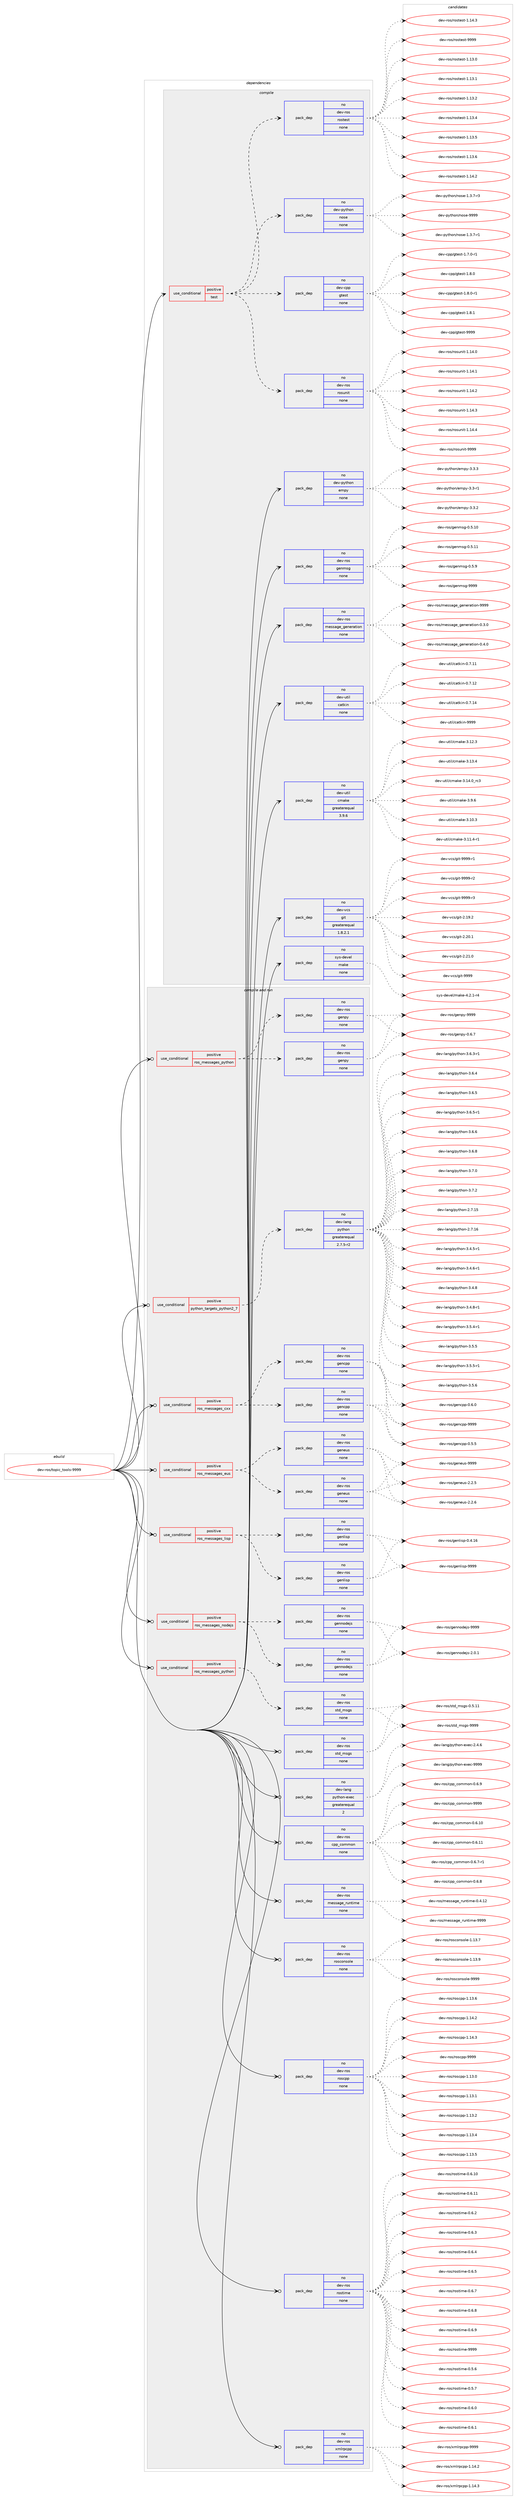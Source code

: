 digraph prolog {

# *************
# Graph options
# *************

newrank=true;
concentrate=true;
compound=true;
graph [rankdir=LR,fontname=Helvetica,fontsize=10,ranksep=1.5];#, ranksep=2.5, nodesep=0.2];
edge  [arrowhead=vee];
node  [fontname=Helvetica,fontsize=10];

# **********
# The ebuild
# **********

subgraph cluster_leftcol {
color=gray;
rank=same;
label=<<i>ebuild</i>>;
id [label="dev-ros/topic_tools-9999", color=red, width=4, href="../dev-ros/topic_tools-9999.svg"];
}

# ****************
# The dependencies
# ****************

subgraph cluster_midcol {
color=gray;
label=<<i>dependencies</i>>;
subgraph cluster_compile {
fillcolor="#eeeeee";
style=filled;
label=<<i>compile</i>>;
subgraph cond391720 {
dependency1476302 [label=<<TABLE BORDER="0" CELLBORDER="1" CELLSPACING="0" CELLPADDING="4"><TR><TD ROWSPAN="3" CELLPADDING="10">use_conditional</TD></TR><TR><TD>positive</TD></TR><TR><TD>test</TD></TR></TABLE>>, shape=none, color=red];
subgraph pack1061192 {
dependency1476303 [label=<<TABLE BORDER="0" CELLBORDER="1" CELLSPACING="0" CELLPADDING="4" WIDTH="220"><TR><TD ROWSPAN="6" CELLPADDING="30">pack_dep</TD></TR><TR><TD WIDTH="110">no</TD></TR><TR><TD>dev-ros</TD></TR><TR><TD>rostest</TD></TR><TR><TD>none</TD></TR><TR><TD></TD></TR></TABLE>>, shape=none, color=blue];
}
dependency1476302:e -> dependency1476303:w [weight=20,style="dashed",arrowhead="vee"];
subgraph pack1061193 {
dependency1476304 [label=<<TABLE BORDER="0" CELLBORDER="1" CELLSPACING="0" CELLPADDING="4" WIDTH="220"><TR><TD ROWSPAN="6" CELLPADDING="30">pack_dep</TD></TR><TR><TD WIDTH="110">no</TD></TR><TR><TD>dev-ros</TD></TR><TR><TD>rosunit</TD></TR><TR><TD>none</TD></TR><TR><TD></TD></TR></TABLE>>, shape=none, color=blue];
}
dependency1476302:e -> dependency1476304:w [weight=20,style="dashed",arrowhead="vee"];
subgraph pack1061194 {
dependency1476305 [label=<<TABLE BORDER="0" CELLBORDER="1" CELLSPACING="0" CELLPADDING="4" WIDTH="220"><TR><TD ROWSPAN="6" CELLPADDING="30">pack_dep</TD></TR><TR><TD WIDTH="110">no</TD></TR><TR><TD>dev-cpp</TD></TR><TR><TD>gtest</TD></TR><TR><TD>none</TD></TR><TR><TD></TD></TR></TABLE>>, shape=none, color=blue];
}
dependency1476302:e -> dependency1476305:w [weight=20,style="dashed",arrowhead="vee"];
subgraph pack1061195 {
dependency1476306 [label=<<TABLE BORDER="0" CELLBORDER="1" CELLSPACING="0" CELLPADDING="4" WIDTH="220"><TR><TD ROWSPAN="6" CELLPADDING="30">pack_dep</TD></TR><TR><TD WIDTH="110">no</TD></TR><TR><TD>dev-python</TD></TR><TR><TD>nose</TD></TR><TR><TD>none</TD></TR><TR><TD></TD></TR></TABLE>>, shape=none, color=blue];
}
dependency1476302:e -> dependency1476306:w [weight=20,style="dashed",arrowhead="vee"];
}
id:e -> dependency1476302:w [weight=20,style="solid",arrowhead="vee"];
subgraph pack1061196 {
dependency1476307 [label=<<TABLE BORDER="0" CELLBORDER="1" CELLSPACING="0" CELLPADDING="4" WIDTH="220"><TR><TD ROWSPAN="6" CELLPADDING="30">pack_dep</TD></TR><TR><TD WIDTH="110">no</TD></TR><TR><TD>dev-python</TD></TR><TR><TD>empy</TD></TR><TR><TD>none</TD></TR><TR><TD></TD></TR></TABLE>>, shape=none, color=blue];
}
id:e -> dependency1476307:w [weight=20,style="solid",arrowhead="vee"];
subgraph pack1061197 {
dependency1476308 [label=<<TABLE BORDER="0" CELLBORDER="1" CELLSPACING="0" CELLPADDING="4" WIDTH="220"><TR><TD ROWSPAN="6" CELLPADDING="30">pack_dep</TD></TR><TR><TD WIDTH="110">no</TD></TR><TR><TD>dev-ros</TD></TR><TR><TD>genmsg</TD></TR><TR><TD>none</TD></TR><TR><TD></TD></TR></TABLE>>, shape=none, color=blue];
}
id:e -> dependency1476308:w [weight=20,style="solid",arrowhead="vee"];
subgraph pack1061198 {
dependency1476309 [label=<<TABLE BORDER="0" CELLBORDER="1" CELLSPACING="0" CELLPADDING="4" WIDTH="220"><TR><TD ROWSPAN="6" CELLPADDING="30">pack_dep</TD></TR><TR><TD WIDTH="110">no</TD></TR><TR><TD>dev-ros</TD></TR><TR><TD>message_generation</TD></TR><TR><TD>none</TD></TR><TR><TD></TD></TR></TABLE>>, shape=none, color=blue];
}
id:e -> dependency1476309:w [weight=20,style="solid",arrowhead="vee"];
subgraph pack1061199 {
dependency1476310 [label=<<TABLE BORDER="0" CELLBORDER="1" CELLSPACING="0" CELLPADDING="4" WIDTH="220"><TR><TD ROWSPAN="6" CELLPADDING="30">pack_dep</TD></TR><TR><TD WIDTH="110">no</TD></TR><TR><TD>dev-util</TD></TR><TR><TD>catkin</TD></TR><TR><TD>none</TD></TR><TR><TD></TD></TR></TABLE>>, shape=none, color=blue];
}
id:e -> dependency1476310:w [weight=20,style="solid",arrowhead="vee"];
subgraph pack1061200 {
dependency1476311 [label=<<TABLE BORDER="0" CELLBORDER="1" CELLSPACING="0" CELLPADDING="4" WIDTH="220"><TR><TD ROWSPAN="6" CELLPADDING="30">pack_dep</TD></TR><TR><TD WIDTH="110">no</TD></TR><TR><TD>dev-util</TD></TR><TR><TD>cmake</TD></TR><TR><TD>greaterequal</TD></TR><TR><TD>3.9.6</TD></TR></TABLE>>, shape=none, color=blue];
}
id:e -> dependency1476311:w [weight=20,style="solid",arrowhead="vee"];
subgraph pack1061201 {
dependency1476312 [label=<<TABLE BORDER="0" CELLBORDER="1" CELLSPACING="0" CELLPADDING="4" WIDTH="220"><TR><TD ROWSPAN="6" CELLPADDING="30">pack_dep</TD></TR><TR><TD WIDTH="110">no</TD></TR><TR><TD>dev-vcs</TD></TR><TR><TD>git</TD></TR><TR><TD>greaterequal</TD></TR><TR><TD>1.8.2.1</TD></TR></TABLE>>, shape=none, color=blue];
}
id:e -> dependency1476312:w [weight=20,style="solid",arrowhead="vee"];
subgraph pack1061202 {
dependency1476313 [label=<<TABLE BORDER="0" CELLBORDER="1" CELLSPACING="0" CELLPADDING="4" WIDTH="220"><TR><TD ROWSPAN="6" CELLPADDING="30">pack_dep</TD></TR><TR><TD WIDTH="110">no</TD></TR><TR><TD>sys-devel</TD></TR><TR><TD>make</TD></TR><TR><TD>none</TD></TR><TR><TD></TD></TR></TABLE>>, shape=none, color=blue];
}
id:e -> dependency1476313:w [weight=20,style="solid",arrowhead="vee"];
}
subgraph cluster_compileandrun {
fillcolor="#eeeeee";
style=filled;
label=<<i>compile and run</i>>;
subgraph cond391721 {
dependency1476314 [label=<<TABLE BORDER="0" CELLBORDER="1" CELLSPACING="0" CELLPADDING="4"><TR><TD ROWSPAN="3" CELLPADDING="10">use_conditional</TD></TR><TR><TD>positive</TD></TR><TR><TD>python_targets_python2_7</TD></TR></TABLE>>, shape=none, color=red];
subgraph pack1061203 {
dependency1476315 [label=<<TABLE BORDER="0" CELLBORDER="1" CELLSPACING="0" CELLPADDING="4" WIDTH="220"><TR><TD ROWSPAN="6" CELLPADDING="30">pack_dep</TD></TR><TR><TD WIDTH="110">no</TD></TR><TR><TD>dev-lang</TD></TR><TR><TD>python</TD></TR><TR><TD>greaterequal</TD></TR><TR><TD>2.7.5-r2</TD></TR></TABLE>>, shape=none, color=blue];
}
dependency1476314:e -> dependency1476315:w [weight=20,style="dashed",arrowhead="vee"];
}
id:e -> dependency1476314:w [weight=20,style="solid",arrowhead="odotvee"];
subgraph cond391722 {
dependency1476316 [label=<<TABLE BORDER="0" CELLBORDER="1" CELLSPACING="0" CELLPADDING="4"><TR><TD ROWSPAN="3" CELLPADDING="10">use_conditional</TD></TR><TR><TD>positive</TD></TR><TR><TD>ros_messages_cxx</TD></TR></TABLE>>, shape=none, color=red];
subgraph pack1061204 {
dependency1476317 [label=<<TABLE BORDER="0" CELLBORDER="1" CELLSPACING="0" CELLPADDING="4" WIDTH="220"><TR><TD ROWSPAN="6" CELLPADDING="30">pack_dep</TD></TR><TR><TD WIDTH="110">no</TD></TR><TR><TD>dev-ros</TD></TR><TR><TD>gencpp</TD></TR><TR><TD>none</TD></TR><TR><TD></TD></TR></TABLE>>, shape=none, color=blue];
}
dependency1476316:e -> dependency1476317:w [weight=20,style="dashed",arrowhead="vee"];
subgraph pack1061205 {
dependency1476318 [label=<<TABLE BORDER="0" CELLBORDER="1" CELLSPACING="0" CELLPADDING="4" WIDTH="220"><TR><TD ROWSPAN="6" CELLPADDING="30">pack_dep</TD></TR><TR><TD WIDTH="110">no</TD></TR><TR><TD>dev-ros</TD></TR><TR><TD>gencpp</TD></TR><TR><TD>none</TD></TR><TR><TD></TD></TR></TABLE>>, shape=none, color=blue];
}
dependency1476316:e -> dependency1476318:w [weight=20,style="dashed",arrowhead="vee"];
}
id:e -> dependency1476316:w [weight=20,style="solid",arrowhead="odotvee"];
subgraph cond391723 {
dependency1476319 [label=<<TABLE BORDER="0" CELLBORDER="1" CELLSPACING="0" CELLPADDING="4"><TR><TD ROWSPAN="3" CELLPADDING="10">use_conditional</TD></TR><TR><TD>positive</TD></TR><TR><TD>ros_messages_eus</TD></TR></TABLE>>, shape=none, color=red];
subgraph pack1061206 {
dependency1476320 [label=<<TABLE BORDER="0" CELLBORDER="1" CELLSPACING="0" CELLPADDING="4" WIDTH="220"><TR><TD ROWSPAN="6" CELLPADDING="30">pack_dep</TD></TR><TR><TD WIDTH="110">no</TD></TR><TR><TD>dev-ros</TD></TR><TR><TD>geneus</TD></TR><TR><TD>none</TD></TR><TR><TD></TD></TR></TABLE>>, shape=none, color=blue];
}
dependency1476319:e -> dependency1476320:w [weight=20,style="dashed",arrowhead="vee"];
subgraph pack1061207 {
dependency1476321 [label=<<TABLE BORDER="0" CELLBORDER="1" CELLSPACING="0" CELLPADDING="4" WIDTH="220"><TR><TD ROWSPAN="6" CELLPADDING="30">pack_dep</TD></TR><TR><TD WIDTH="110">no</TD></TR><TR><TD>dev-ros</TD></TR><TR><TD>geneus</TD></TR><TR><TD>none</TD></TR><TR><TD></TD></TR></TABLE>>, shape=none, color=blue];
}
dependency1476319:e -> dependency1476321:w [weight=20,style="dashed",arrowhead="vee"];
}
id:e -> dependency1476319:w [weight=20,style="solid",arrowhead="odotvee"];
subgraph cond391724 {
dependency1476322 [label=<<TABLE BORDER="0" CELLBORDER="1" CELLSPACING="0" CELLPADDING="4"><TR><TD ROWSPAN="3" CELLPADDING="10">use_conditional</TD></TR><TR><TD>positive</TD></TR><TR><TD>ros_messages_lisp</TD></TR></TABLE>>, shape=none, color=red];
subgraph pack1061208 {
dependency1476323 [label=<<TABLE BORDER="0" CELLBORDER="1" CELLSPACING="0" CELLPADDING="4" WIDTH="220"><TR><TD ROWSPAN="6" CELLPADDING="30">pack_dep</TD></TR><TR><TD WIDTH="110">no</TD></TR><TR><TD>dev-ros</TD></TR><TR><TD>genlisp</TD></TR><TR><TD>none</TD></TR><TR><TD></TD></TR></TABLE>>, shape=none, color=blue];
}
dependency1476322:e -> dependency1476323:w [weight=20,style="dashed",arrowhead="vee"];
subgraph pack1061209 {
dependency1476324 [label=<<TABLE BORDER="0" CELLBORDER="1" CELLSPACING="0" CELLPADDING="4" WIDTH="220"><TR><TD ROWSPAN="6" CELLPADDING="30">pack_dep</TD></TR><TR><TD WIDTH="110">no</TD></TR><TR><TD>dev-ros</TD></TR><TR><TD>genlisp</TD></TR><TR><TD>none</TD></TR><TR><TD></TD></TR></TABLE>>, shape=none, color=blue];
}
dependency1476322:e -> dependency1476324:w [weight=20,style="dashed",arrowhead="vee"];
}
id:e -> dependency1476322:w [weight=20,style="solid",arrowhead="odotvee"];
subgraph cond391725 {
dependency1476325 [label=<<TABLE BORDER="0" CELLBORDER="1" CELLSPACING="0" CELLPADDING="4"><TR><TD ROWSPAN="3" CELLPADDING="10">use_conditional</TD></TR><TR><TD>positive</TD></TR><TR><TD>ros_messages_nodejs</TD></TR></TABLE>>, shape=none, color=red];
subgraph pack1061210 {
dependency1476326 [label=<<TABLE BORDER="0" CELLBORDER="1" CELLSPACING="0" CELLPADDING="4" WIDTH="220"><TR><TD ROWSPAN="6" CELLPADDING="30">pack_dep</TD></TR><TR><TD WIDTH="110">no</TD></TR><TR><TD>dev-ros</TD></TR><TR><TD>gennodejs</TD></TR><TR><TD>none</TD></TR><TR><TD></TD></TR></TABLE>>, shape=none, color=blue];
}
dependency1476325:e -> dependency1476326:w [weight=20,style="dashed",arrowhead="vee"];
subgraph pack1061211 {
dependency1476327 [label=<<TABLE BORDER="0" CELLBORDER="1" CELLSPACING="0" CELLPADDING="4" WIDTH="220"><TR><TD ROWSPAN="6" CELLPADDING="30">pack_dep</TD></TR><TR><TD WIDTH="110">no</TD></TR><TR><TD>dev-ros</TD></TR><TR><TD>gennodejs</TD></TR><TR><TD>none</TD></TR><TR><TD></TD></TR></TABLE>>, shape=none, color=blue];
}
dependency1476325:e -> dependency1476327:w [weight=20,style="dashed",arrowhead="vee"];
}
id:e -> dependency1476325:w [weight=20,style="solid",arrowhead="odotvee"];
subgraph cond391726 {
dependency1476328 [label=<<TABLE BORDER="0" CELLBORDER="1" CELLSPACING="0" CELLPADDING="4"><TR><TD ROWSPAN="3" CELLPADDING="10">use_conditional</TD></TR><TR><TD>positive</TD></TR><TR><TD>ros_messages_python</TD></TR></TABLE>>, shape=none, color=red];
subgraph pack1061212 {
dependency1476329 [label=<<TABLE BORDER="0" CELLBORDER="1" CELLSPACING="0" CELLPADDING="4" WIDTH="220"><TR><TD ROWSPAN="6" CELLPADDING="30">pack_dep</TD></TR><TR><TD WIDTH="110">no</TD></TR><TR><TD>dev-ros</TD></TR><TR><TD>genpy</TD></TR><TR><TD>none</TD></TR><TR><TD></TD></TR></TABLE>>, shape=none, color=blue];
}
dependency1476328:e -> dependency1476329:w [weight=20,style="dashed",arrowhead="vee"];
subgraph pack1061213 {
dependency1476330 [label=<<TABLE BORDER="0" CELLBORDER="1" CELLSPACING="0" CELLPADDING="4" WIDTH="220"><TR><TD ROWSPAN="6" CELLPADDING="30">pack_dep</TD></TR><TR><TD WIDTH="110">no</TD></TR><TR><TD>dev-ros</TD></TR><TR><TD>genpy</TD></TR><TR><TD>none</TD></TR><TR><TD></TD></TR></TABLE>>, shape=none, color=blue];
}
dependency1476328:e -> dependency1476330:w [weight=20,style="dashed",arrowhead="vee"];
}
id:e -> dependency1476328:w [weight=20,style="solid",arrowhead="odotvee"];
subgraph cond391727 {
dependency1476331 [label=<<TABLE BORDER="0" CELLBORDER="1" CELLSPACING="0" CELLPADDING="4"><TR><TD ROWSPAN="3" CELLPADDING="10">use_conditional</TD></TR><TR><TD>positive</TD></TR><TR><TD>ros_messages_python</TD></TR></TABLE>>, shape=none, color=red];
subgraph pack1061214 {
dependency1476332 [label=<<TABLE BORDER="0" CELLBORDER="1" CELLSPACING="0" CELLPADDING="4" WIDTH="220"><TR><TD ROWSPAN="6" CELLPADDING="30">pack_dep</TD></TR><TR><TD WIDTH="110">no</TD></TR><TR><TD>dev-ros</TD></TR><TR><TD>std_msgs</TD></TR><TR><TD>none</TD></TR><TR><TD></TD></TR></TABLE>>, shape=none, color=blue];
}
dependency1476331:e -> dependency1476332:w [weight=20,style="dashed",arrowhead="vee"];
}
id:e -> dependency1476331:w [weight=20,style="solid",arrowhead="odotvee"];
subgraph pack1061215 {
dependency1476333 [label=<<TABLE BORDER="0" CELLBORDER="1" CELLSPACING="0" CELLPADDING="4" WIDTH="220"><TR><TD ROWSPAN="6" CELLPADDING="30">pack_dep</TD></TR><TR><TD WIDTH="110">no</TD></TR><TR><TD>dev-lang</TD></TR><TR><TD>python-exec</TD></TR><TR><TD>greaterequal</TD></TR><TR><TD>2</TD></TR></TABLE>>, shape=none, color=blue];
}
id:e -> dependency1476333:w [weight=20,style="solid",arrowhead="odotvee"];
subgraph pack1061216 {
dependency1476334 [label=<<TABLE BORDER="0" CELLBORDER="1" CELLSPACING="0" CELLPADDING="4" WIDTH="220"><TR><TD ROWSPAN="6" CELLPADDING="30">pack_dep</TD></TR><TR><TD WIDTH="110">no</TD></TR><TR><TD>dev-ros</TD></TR><TR><TD>cpp_common</TD></TR><TR><TD>none</TD></TR><TR><TD></TD></TR></TABLE>>, shape=none, color=blue];
}
id:e -> dependency1476334:w [weight=20,style="solid",arrowhead="odotvee"];
subgraph pack1061217 {
dependency1476335 [label=<<TABLE BORDER="0" CELLBORDER="1" CELLSPACING="0" CELLPADDING="4" WIDTH="220"><TR><TD ROWSPAN="6" CELLPADDING="30">pack_dep</TD></TR><TR><TD WIDTH="110">no</TD></TR><TR><TD>dev-ros</TD></TR><TR><TD>message_runtime</TD></TR><TR><TD>none</TD></TR><TR><TD></TD></TR></TABLE>>, shape=none, color=blue];
}
id:e -> dependency1476335:w [weight=20,style="solid",arrowhead="odotvee"];
subgraph pack1061218 {
dependency1476336 [label=<<TABLE BORDER="0" CELLBORDER="1" CELLSPACING="0" CELLPADDING="4" WIDTH="220"><TR><TD ROWSPAN="6" CELLPADDING="30">pack_dep</TD></TR><TR><TD WIDTH="110">no</TD></TR><TR><TD>dev-ros</TD></TR><TR><TD>rosconsole</TD></TR><TR><TD>none</TD></TR><TR><TD></TD></TR></TABLE>>, shape=none, color=blue];
}
id:e -> dependency1476336:w [weight=20,style="solid",arrowhead="odotvee"];
subgraph pack1061219 {
dependency1476337 [label=<<TABLE BORDER="0" CELLBORDER="1" CELLSPACING="0" CELLPADDING="4" WIDTH="220"><TR><TD ROWSPAN="6" CELLPADDING="30">pack_dep</TD></TR><TR><TD WIDTH="110">no</TD></TR><TR><TD>dev-ros</TD></TR><TR><TD>roscpp</TD></TR><TR><TD>none</TD></TR><TR><TD></TD></TR></TABLE>>, shape=none, color=blue];
}
id:e -> dependency1476337:w [weight=20,style="solid",arrowhead="odotvee"];
subgraph pack1061220 {
dependency1476338 [label=<<TABLE BORDER="0" CELLBORDER="1" CELLSPACING="0" CELLPADDING="4" WIDTH="220"><TR><TD ROWSPAN="6" CELLPADDING="30">pack_dep</TD></TR><TR><TD WIDTH="110">no</TD></TR><TR><TD>dev-ros</TD></TR><TR><TD>rostime</TD></TR><TR><TD>none</TD></TR><TR><TD></TD></TR></TABLE>>, shape=none, color=blue];
}
id:e -> dependency1476338:w [weight=20,style="solid",arrowhead="odotvee"];
subgraph pack1061221 {
dependency1476339 [label=<<TABLE BORDER="0" CELLBORDER="1" CELLSPACING="0" CELLPADDING="4" WIDTH="220"><TR><TD ROWSPAN="6" CELLPADDING="30">pack_dep</TD></TR><TR><TD WIDTH="110">no</TD></TR><TR><TD>dev-ros</TD></TR><TR><TD>std_msgs</TD></TR><TR><TD>none</TD></TR><TR><TD></TD></TR></TABLE>>, shape=none, color=blue];
}
id:e -> dependency1476339:w [weight=20,style="solid",arrowhead="odotvee"];
subgraph pack1061222 {
dependency1476340 [label=<<TABLE BORDER="0" CELLBORDER="1" CELLSPACING="0" CELLPADDING="4" WIDTH="220"><TR><TD ROWSPAN="6" CELLPADDING="30">pack_dep</TD></TR><TR><TD WIDTH="110">no</TD></TR><TR><TD>dev-ros</TD></TR><TR><TD>xmlrpcpp</TD></TR><TR><TD>none</TD></TR><TR><TD></TD></TR></TABLE>>, shape=none, color=blue];
}
id:e -> dependency1476340:w [weight=20,style="solid",arrowhead="odotvee"];
}
subgraph cluster_run {
fillcolor="#eeeeee";
style=filled;
label=<<i>run</i>>;
}
}

# **************
# The candidates
# **************

subgraph cluster_choices {
rank=same;
color=gray;
label=<<i>candidates</i>>;

subgraph choice1061192 {
color=black;
nodesep=1;
choice100101118451141111154711411111511610111511645494649514648 [label="dev-ros/rostest-1.13.0", color=red, width=4,href="../dev-ros/rostest-1.13.0.svg"];
choice100101118451141111154711411111511610111511645494649514649 [label="dev-ros/rostest-1.13.1", color=red, width=4,href="../dev-ros/rostest-1.13.1.svg"];
choice100101118451141111154711411111511610111511645494649514650 [label="dev-ros/rostest-1.13.2", color=red, width=4,href="../dev-ros/rostest-1.13.2.svg"];
choice100101118451141111154711411111511610111511645494649514652 [label="dev-ros/rostest-1.13.4", color=red, width=4,href="../dev-ros/rostest-1.13.4.svg"];
choice100101118451141111154711411111511610111511645494649514653 [label="dev-ros/rostest-1.13.5", color=red, width=4,href="../dev-ros/rostest-1.13.5.svg"];
choice100101118451141111154711411111511610111511645494649514654 [label="dev-ros/rostest-1.13.6", color=red, width=4,href="../dev-ros/rostest-1.13.6.svg"];
choice100101118451141111154711411111511610111511645494649524650 [label="dev-ros/rostest-1.14.2", color=red, width=4,href="../dev-ros/rostest-1.14.2.svg"];
choice100101118451141111154711411111511610111511645494649524651 [label="dev-ros/rostest-1.14.3", color=red, width=4,href="../dev-ros/rostest-1.14.3.svg"];
choice10010111845114111115471141111151161011151164557575757 [label="dev-ros/rostest-9999", color=red, width=4,href="../dev-ros/rostest-9999.svg"];
dependency1476303:e -> choice100101118451141111154711411111511610111511645494649514648:w [style=dotted,weight="100"];
dependency1476303:e -> choice100101118451141111154711411111511610111511645494649514649:w [style=dotted,weight="100"];
dependency1476303:e -> choice100101118451141111154711411111511610111511645494649514650:w [style=dotted,weight="100"];
dependency1476303:e -> choice100101118451141111154711411111511610111511645494649514652:w [style=dotted,weight="100"];
dependency1476303:e -> choice100101118451141111154711411111511610111511645494649514653:w [style=dotted,weight="100"];
dependency1476303:e -> choice100101118451141111154711411111511610111511645494649514654:w [style=dotted,weight="100"];
dependency1476303:e -> choice100101118451141111154711411111511610111511645494649524650:w [style=dotted,weight="100"];
dependency1476303:e -> choice100101118451141111154711411111511610111511645494649524651:w [style=dotted,weight="100"];
dependency1476303:e -> choice10010111845114111115471141111151161011151164557575757:w [style=dotted,weight="100"];
}
subgraph choice1061193 {
color=black;
nodesep=1;
choice100101118451141111154711411111511711010511645494649524648 [label="dev-ros/rosunit-1.14.0", color=red, width=4,href="../dev-ros/rosunit-1.14.0.svg"];
choice100101118451141111154711411111511711010511645494649524649 [label="dev-ros/rosunit-1.14.1", color=red, width=4,href="../dev-ros/rosunit-1.14.1.svg"];
choice100101118451141111154711411111511711010511645494649524650 [label="dev-ros/rosunit-1.14.2", color=red, width=4,href="../dev-ros/rosunit-1.14.2.svg"];
choice100101118451141111154711411111511711010511645494649524651 [label="dev-ros/rosunit-1.14.3", color=red, width=4,href="../dev-ros/rosunit-1.14.3.svg"];
choice100101118451141111154711411111511711010511645494649524652 [label="dev-ros/rosunit-1.14.4", color=red, width=4,href="../dev-ros/rosunit-1.14.4.svg"];
choice10010111845114111115471141111151171101051164557575757 [label="dev-ros/rosunit-9999", color=red, width=4,href="../dev-ros/rosunit-9999.svg"];
dependency1476304:e -> choice100101118451141111154711411111511711010511645494649524648:w [style=dotted,weight="100"];
dependency1476304:e -> choice100101118451141111154711411111511711010511645494649524649:w [style=dotted,weight="100"];
dependency1476304:e -> choice100101118451141111154711411111511711010511645494649524650:w [style=dotted,weight="100"];
dependency1476304:e -> choice100101118451141111154711411111511711010511645494649524651:w [style=dotted,weight="100"];
dependency1476304:e -> choice100101118451141111154711411111511711010511645494649524652:w [style=dotted,weight="100"];
dependency1476304:e -> choice10010111845114111115471141111151171101051164557575757:w [style=dotted,weight="100"];
}
subgraph choice1061194 {
color=black;
nodesep=1;
choice1001011184599112112471031161011151164549465546484511449 [label="dev-cpp/gtest-1.7.0-r1", color=red, width=4,href="../dev-cpp/gtest-1.7.0-r1.svg"];
choice100101118459911211247103116101115116454946564648 [label="dev-cpp/gtest-1.8.0", color=red, width=4,href="../dev-cpp/gtest-1.8.0.svg"];
choice1001011184599112112471031161011151164549465646484511449 [label="dev-cpp/gtest-1.8.0-r1", color=red, width=4,href="../dev-cpp/gtest-1.8.0-r1.svg"];
choice100101118459911211247103116101115116454946564649 [label="dev-cpp/gtest-1.8.1", color=red, width=4,href="../dev-cpp/gtest-1.8.1.svg"];
choice1001011184599112112471031161011151164557575757 [label="dev-cpp/gtest-9999", color=red, width=4,href="../dev-cpp/gtest-9999.svg"];
dependency1476305:e -> choice1001011184599112112471031161011151164549465546484511449:w [style=dotted,weight="100"];
dependency1476305:e -> choice100101118459911211247103116101115116454946564648:w [style=dotted,weight="100"];
dependency1476305:e -> choice1001011184599112112471031161011151164549465646484511449:w [style=dotted,weight="100"];
dependency1476305:e -> choice100101118459911211247103116101115116454946564649:w [style=dotted,weight="100"];
dependency1476305:e -> choice1001011184599112112471031161011151164557575757:w [style=dotted,weight="100"];
}
subgraph choice1061195 {
color=black;
nodesep=1;
choice10010111845112121116104111110471101111151014549465146554511449 [label="dev-python/nose-1.3.7-r1", color=red, width=4,href="../dev-python/nose-1.3.7-r1.svg"];
choice10010111845112121116104111110471101111151014549465146554511451 [label="dev-python/nose-1.3.7-r3", color=red, width=4,href="../dev-python/nose-1.3.7-r3.svg"];
choice10010111845112121116104111110471101111151014557575757 [label="dev-python/nose-9999", color=red, width=4,href="../dev-python/nose-9999.svg"];
dependency1476306:e -> choice10010111845112121116104111110471101111151014549465146554511449:w [style=dotted,weight="100"];
dependency1476306:e -> choice10010111845112121116104111110471101111151014549465146554511451:w [style=dotted,weight="100"];
dependency1476306:e -> choice10010111845112121116104111110471101111151014557575757:w [style=dotted,weight="100"];
}
subgraph choice1061196 {
color=black;
nodesep=1;
choice1001011184511212111610411111047101109112121455146514511449 [label="dev-python/empy-3.3-r1", color=red, width=4,href="../dev-python/empy-3.3-r1.svg"];
choice1001011184511212111610411111047101109112121455146514650 [label="dev-python/empy-3.3.2", color=red, width=4,href="../dev-python/empy-3.3.2.svg"];
choice1001011184511212111610411111047101109112121455146514651 [label="dev-python/empy-3.3.3", color=red, width=4,href="../dev-python/empy-3.3.3.svg"];
dependency1476307:e -> choice1001011184511212111610411111047101109112121455146514511449:w [style=dotted,weight="100"];
dependency1476307:e -> choice1001011184511212111610411111047101109112121455146514650:w [style=dotted,weight="100"];
dependency1476307:e -> choice1001011184511212111610411111047101109112121455146514651:w [style=dotted,weight="100"];
}
subgraph choice1061197 {
color=black;
nodesep=1;
choice100101118451141111154710310111010911510345484653464948 [label="dev-ros/genmsg-0.5.10", color=red, width=4,href="../dev-ros/genmsg-0.5.10.svg"];
choice100101118451141111154710310111010911510345484653464949 [label="dev-ros/genmsg-0.5.11", color=red, width=4,href="../dev-ros/genmsg-0.5.11.svg"];
choice1001011184511411111547103101110109115103454846534657 [label="dev-ros/genmsg-0.5.9", color=red, width=4,href="../dev-ros/genmsg-0.5.9.svg"];
choice10010111845114111115471031011101091151034557575757 [label="dev-ros/genmsg-9999", color=red, width=4,href="../dev-ros/genmsg-9999.svg"];
dependency1476308:e -> choice100101118451141111154710310111010911510345484653464948:w [style=dotted,weight="100"];
dependency1476308:e -> choice100101118451141111154710310111010911510345484653464949:w [style=dotted,weight="100"];
dependency1476308:e -> choice1001011184511411111547103101110109115103454846534657:w [style=dotted,weight="100"];
dependency1476308:e -> choice10010111845114111115471031011101091151034557575757:w [style=dotted,weight="100"];
}
subgraph choice1061198 {
color=black;
nodesep=1;
choice1001011184511411111547109101115115971031019510310111010111497116105111110454846514648 [label="dev-ros/message_generation-0.3.0", color=red, width=4,href="../dev-ros/message_generation-0.3.0.svg"];
choice1001011184511411111547109101115115971031019510310111010111497116105111110454846524648 [label="dev-ros/message_generation-0.4.0", color=red, width=4,href="../dev-ros/message_generation-0.4.0.svg"];
choice10010111845114111115471091011151159710310195103101110101114971161051111104557575757 [label="dev-ros/message_generation-9999", color=red, width=4,href="../dev-ros/message_generation-9999.svg"];
dependency1476309:e -> choice1001011184511411111547109101115115971031019510310111010111497116105111110454846514648:w [style=dotted,weight="100"];
dependency1476309:e -> choice1001011184511411111547109101115115971031019510310111010111497116105111110454846524648:w [style=dotted,weight="100"];
dependency1476309:e -> choice10010111845114111115471091011151159710310195103101110101114971161051111104557575757:w [style=dotted,weight="100"];
}
subgraph choice1061199 {
color=black;
nodesep=1;
choice1001011184511711610510847999711610710511045484655464949 [label="dev-util/catkin-0.7.11", color=red, width=4,href="../dev-util/catkin-0.7.11.svg"];
choice1001011184511711610510847999711610710511045484655464950 [label="dev-util/catkin-0.7.12", color=red, width=4,href="../dev-util/catkin-0.7.12.svg"];
choice1001011184511711610510847999711610710511045484655464952 [label="dev-util/catkin-0.7.14", color=red, width=4,href="../dev-util/catkin-0.7.14.svg"];
choice100101118451171161051084799971161071051104557575757 [label="dev-util/catkin-9999", color=red, width=4,href="../dev-util/catkin-9999.svg"];
dependency1476310:e -> choice1001011184511711610510847999711610710511045484655464949:w [style=dotted,weight="100"];
dependency1476310:e -> choice1001011184511711610510847999711610710511045484655464950:w [style=dotted,weight="100"];
dependency1476310:e -> choice1001011184511711610510847999711610710511045484655464952:w [style=dotted,weight="100"];
dependency1476310:e -> choice100101118451171161051084799971161071051104557575757:w [style=dotted,weight="100"];
}
subgraph choice1061200 {
color=black;
nodesep=1;
choice1001011184511711610510847991099710710145514649484651 [label="dev-util/cmake-3.10.3", color=red, width=4,href="../dev-util/cmake-3.10.3.svg"];
choice10010111845117116105108479910997107101455146494946524511449 [label="dev-util/cmake-3.11.4-r1", color=red, width=4,href="../dev-util/cmake-3.11.4-r1.svg"];
choice1001011184511711610510847991099710710145514649504651 [label="dev-util/cmake-3.12.3", color=red, width=4,href="../dev-util/cmake-3.12.3.svg"];
choice1001011184511711610510847991099710710145514649514652 [label="dev-util/cmake-3.13.4", color=red, width=4,href="../dev-util/cmake-3.13.4.svg"];
choice1001011184511711610510847991099710710145514649524648951149951 [label="dev-util/cmake-3.14.0_rc3", color=red, width=4,href="../dev-util/cmake-3.14.0_rc3.svg"];
choice10010111845117116105108479910997107101455146574654 [label="dev-util/cmake-3.9.6", color=red, width=4,href="../dev-util/cmake-3.9.6.svg"];
dependency1476311:e -> choice1001011184511711610510847991099710710145514649484651:w [style=dotted,weight="100"];
dependency1476311:e -> choice10010111845117116105108479910997107101455146494946524511449:w [style=dotted,weight="100"];
dependency1476311:e -> choice1001011184511711610510847991099710710145514649504651:w [style=dotted,weight="100"];
dependency1476311:e -> choice1001011184511711610510847991099710710145514649514652:w [style=dotted,weight="100"];
dependency1476311:e -> choice1001011184511711610510847991099710710145514649524648951149951:w [style=dotted,weight="100"];
dependency1476311:e -> choice10010111845117116105108479910997107101455146574654:w [style=dotted,weight="100"];
}
subgraph choice1061201 {
color=black;
nodesep=1;
choice10010111845118991154710310511645504649574650 [label="dev-vcs/git-2.19.2", color=red, width=4,href="../dev-vcs/git-2.19.2.svg"];
choice10010111845118991154710310511645504650484649 [label="dev-vcs/git-2.20.1", color=red, width=4,href="../dev-vcs/git-2.20.1.svg"];
choice10010111845118991154710310511645504650494648 [label="dev-vcs/git-2.21.0", color=red, width=4,href="../dev-vcs/git-2.21.0.svg"];
choice1001011184511899115471031051164557575757 [label="dev-vcs/git-9999", color=red, width=4,href="../dev-vcs/git-9999.svg"];
choice10010111845118991154710310511645575757574511449 [label="dev-vcs/git-9999-r1", color=red, width=4,href="../dev-vcs/git-9999-r1.svg"];
choice10010111845118991154710310511645575757574511450 [label="dev-vcs/git-9999-r2", color=red, width=4,href="../dev-vcs/git-9999-r2.svg"];
choice10010111845118991154710310511645575757574511451 [label="dev-vcs/git-9999-r3", color=red, width=4,href="../dev-vcs/git-9999-r3.svg"];
dependency1476312:e -> choice10010111845118991154710310511645504649574650:w [style=dotted,weight="100"];
dependency1476312:e -> choice10010111845118991154710310511645504650484649:w [style=dotted,weight="100"];
dependency1476312:e -> choice10010111845118991154710310511645504650494648:w [style=dotted,weight="100"];
dependency1476312:e -> choice1001011184511899115471031051164557575757:w [style=dotted,weight="100"];
dependency1476312:e -> choice10010111845118991154710310511645575757574511449:w [style=dotted,weight="100"];
dependency1476312:e -> choice10010111845118991154710310511645575757574511450:w [style=dotted,weight="100"];
dependency1476312:e -> choice10010111845118991154710310511645575757574511451:w [style=dotted,weight="100"];
}
subgraph choice1061202 {
color=black;
nodesep=1;
choice1151211154510010111810110847109971071014552465046494511452 [label="sys-devel/make-4.2.1-r4", color=red, width=4,href="../sys-devel/make-4.2.1-r4.svg"];
dependency1476313:e -> choice1151211154510010111810110847109971071014552465046494511452:w [style=dotted,weight="100"];
}
subgraph choice1061203 {
color=black;
nodesep=1;
choice10010111845108971101034711212111610411111045504655464953 [label="dev-lang/python-2.7.15", color=red, width=4,href="../dev-lang/python-2.7.15.svg"];
choice10010111845108971101034711212111610411111045504655464954 [label="dev-lang/python-2.7.16", color=red, width=4,href="../dev-lang/python-2.7.16.svg"];
choice1001011184510897110103471121211161041111104551465246534511449 [label="dev-lang/python-3.4.5-r1", color=red, width=4,href="../dev-lang/python-3.4.5-r1.svg"];
choice1001011184510897110103471121211161041111104551465246544511449 [label="dev-lang/python-3.4.6-r1", color=red, width=4,href="../dev-lang/python-3.4.6-r1.svg"];
choice100101118451089711010347112121116104111110455146524656 [label="dev-lang/python-3.4.8", color=red, width=4,href="../dev-lang/python-3.4.8.svg"];
choice1001011184510897110103471121211161041111104551465246564511449 [label="dev-lang/python-3.4.8-r1", color=red, width=4,href="../dev-lang/python-3.4.8-r1.svg"];
choice1001011184510897110103471121211161041111104551465346524511449 [label="dev-lang/python-3.5.4-r1", color=red, width=4,href="../dev-lang/python-3.5.4-r1.svg"];
choice100101118451089711010347112121116104111110455146534653 [label="dev-lang/python-3.5.5", color=red, width=4,href="../dev-lang/python-3.5.5.svg"];
choice1001011184510897110103471121211161041111104551465346534511449 [label="dev-lang/python-3.5.5-r1", color=red, width=4,href="../dev-lang/python-3.5.5-r1.svg"];
choice100101118451089711010347112121116104111110455146534654 [label="dev-lang/python-3.5.6", color=red, width=4,href="../dev-lang/python-3.5.6.svg"];
choice1001011184510897110103471121211161041111104551465446514511449 [label="dev-lang/python-3.6.3-r1", color=red, width=4,href="../dev-lang/python-3.6.3-r1.svg"];
choice100101118451089711010347112121116104111110455146544652 [label="dev-lang/python-3.6.4", color=red, width=4,href="../dev-lang/python-3.6.4.svg"];
choice100101118451089711010347112121116104111110455146544653 [label="dev-lang/python-3.6.5", color=red, width=4,href="../dev-lang/python-3.6.5.svg"];
choice1001011184510897110103471121211161041111104551465446534511449 [label="dev-lang/python-3.6.5-r1", color=red, width=4,href="../dev-lang/python-3.6.5-r1.svg"];
choice100101118451089711010347112121116104111110455146544654 [label="dev-lang/python-3.6.6", color=red, width=4,href="../dev-lang/python-3.6.6.svg"];
choice100101118451089711010347112121116104111110455146544656 [label="dev-lang/python-3.6.8", color=red, width=4,href="../dev-lang/python-3.6.8.svg"];
choice100101118451089711010347112121116104111110455146554648 [label="dev-lang/python-3.7.0", color=red, width=4,href="../dev-lang/python-3.7.0.svg"];
choice100101118451089711010347112121116104111110455146554650 [label="dev-lang/python-3.7.2", color=red, width=4,href="../dev-lang/python-3.7.2.svg"];
dependency1476315:e -> choice10010111845108971101034711212111610411111045504655464953:w [style=dotted,weight="100"];
dependency1476315:e -> choice10010111845108971101034711212111610411111045504655464954:w [style=dotted,weight="100"];
dependency1476315:e -> choice1001011184510897110103471121211161041111104551465246534511449:w [style=dotted,weight="100"];
dependency1476315:e -> choice1001011184510897110103471121211161041111104551465246544511449:w [style=dotted,weight="100"];
dependency1476315:e -> choice100101118451089711010347112121116104111110455146524656:w [style=dotted,weight="100"];
dependency1476315:e -> choice1001011184510897110103471121211161041111104551465246564511449:w [style=dotted,weight="100"];
dependency1476315:e -> choice1001011184510897110103471121211161041111104551465346524511449:w [style=dotted,weight="100"];
dependency1476315:e -> choice100101118451089711010347112121116104111110455146534653:w [style=dotted,weight="100"];
dependency1476315:e -> choice1001011184510897110103471121211161041111104551465346534511449:w [style=dotted,weight="100"];
dependency1476315:e -> choice100101118451089711010347112121116104111110455146534654:w [style=dotted,weight="100"];
dependency1476315:e -> choice1001011184510897110103471121211161041111104551465446514511449:w [style=dotted,weight="100"];
dependency1476315:e -> choice100101118451089711010347112121116104111110455146544652:w [style=dotted,weight="100"];
dependency1476315:e -> choice100101118451089711010347112121116104111110455146544653:w [style=dotted,weight="100"];
dependency1476315:e -> choice1001011184510897110103471121211161041111104551465446534511449:w [style=dotted,weight="100"];
dependency1476315:e -> choice100101118451089711010347112121116104111110455146544654:w [style=dotted,weight="100"];
dependency1476315:e -> choice100101118451089711010347112121116104111110455146544656:w [style=dotted,weight="100"];
dependency1476315:e -> choice100101118451089711010347112121116104111110455146554648:w [style=dotted,weight="100"];
dependency1476315:e -> choice100101118451089711010347112121116104111110455146554650:w [style=dotted,weight="100"];
}
subgraph choice1061204 {
color=black;
nodesep=1;
choice100101118451141111154710310111099112112454846534653 [label="dev-ros/gencpp-0.5.5", color=red, width=4,href="../dev-ros/gencpp-0.5.5.svg"];
choice100101118451141111154710310111099112112454846544648 [label="dev-ros/gencpp-0.6.0", color=red, width=4,href="../dev-ros/gencpp-0.6.0.svg"];
choice1001011184511411111547103101110991121124557575757 [label="dev-ros/gencpp-9999", color=red, width=4,href="../dev-ros/gencpp-9999.svg"];
dependency1476317:e -> choice100101118451141111154710310111099112112454846534653:w [style=dotted,weight="100"];
dependency1476317:e -> choice100101118451141111154710310111099112112454846544648:w [style=dotted,weight="100"];
dependency1476317:e -> choice1001011184511411111547103101110991121124557575757:w [style=dotted,weight="100"];
}
subgraph choice1061205 {
color=black;
nodesep=1;
choice100101118451141111154710310111099112112454846534653 [label="dev-ros/gencpp-0.5.5", color=red, width=4,href="../dev-ros/gencpp-0.5.5.svg"];
choice100101118451141111154710310111099112112454846544648 [label="dev-ros/gencpp-0.6.0", color=red, width=4,href="../dev-ros/gencpp-0.6.0.svg"];
choice1001011184511411111547103101110991121124557575757 [label="dev-ros/gencpp-9999", color=red, width=4,href="../dev-ros/gencpp-9999.svg"];
dependency1476318:e -> choice100101118451141111154710310111099112112454846534653:w [style=dotted,weight="100"];
dependency1476318:e -> choice100101118451141111154710310111099112112454846544648:w [style=dotted,weight="100"];
dependency1476318:e -> choice1001011184511411111547103101110991121124557575757:w [style=dotted,weight="100"];
}
subgraph choice1061206 {
color=black;
nodesep=1;
choice1001011184511411111547103101110101117115455046504653 [label="dev-ros/geneus-2.2.5", color=red, width=4,href="../dev-ros/geneus-2.2.5.svg"];
choice1001011184511411111547103101110101117115455046504654 [label="dev-ros/geneus-2.2.6", color=red, width=4,href="../dev-ros/geneus-2.2.6.svg"];
choice10010111845114111115471031011101011171154557575757 [label="dev-ros/geneus-9999", color=red, width=4,href="../dev-ros/geneus-9999.svg"];
dependency1476320:e -> choice1001011184511411111547103101110101117115455046504653:w [style=dotted,weight="100"];
dependency1476320:e -> choice1001011184511411111547103101110101117115455046504654:w [style=dotted,weight="100"];
dependency1476320:e -> choice10010111845114111115471031011101011171154557575757:w [style=dotted,weight="100"];
}
subgraph choice1061207 {
color=black;
nodesep=1;
choice1001011184511411111547103101110101117115455046504653 [label="dev-ros/geneus-2.2.5", color=red, width=4,href="../dev-ros/geneus-2.2.5.svg"];
choice1001011184511411111547103101110101117115455046504654 [label="dev-ros/geneus-2.2.6", color=red, width=4,href="../dev-ros/geneus-2.2.6.svg"];
choice10010111845114111115471031011101011171154557575757 [label="dev-ros/geneus-9999", color=red, width=4,href="../dev-ros/geneus-9999.svg"];
dependency1476321:e -> choice1001011184511411111547103101110101117115455046504653:w [style=dotted,weight="100"];
dependency1476321:e -> choice1001011184511411111547103101110101117115455046504654:w [style=dotted,weight="100"];
dependency1476321:e -> choice10010111845114111115471031011101011171154557575757:w [style=dotted,weight="100"];
}
subgraph choice1061208 {
color=black;
nodesep=1;
choice100101118451141111154710310111010810511511245484652464954 [label="dev-ros/genlisp-0.4.16", color=red, width=4,href="../dev-ros/genlisp-0.4.16.svg"];
choice10010111845114111115471031011101081051151124557575757 [label="dev-ros/genlisp-9999", color=red, width=4,href="../dev-ros/genlisp-9999.svg"];
dependency1476323:e -> choice100101118451141111154710310111010810511511245484652464954:w [style=dotted,weight="100"];
dependency1476323:e -> choice10010111845114111115471031011101081051151124557575757:w [style=dotted,weight="100"];
}
subgraph choice1061209 {
color=black;
nodesep=1;
choice100101118451141111154710310111010810511511245484652464954 [label="dev-ros/genlisp-0.4.16", color=red, width=4,href="../dev-ros/genlisp-0.4.16.svg"];
choice10010111845114111115471031011101081051151124557575757 [label="dev-ros/genlisp-9999", color=red, width=4,href="../dev-ros/genlisp-9999.svg"];
dependency1476324:e -> choice100101118451141111154710310111010810511511245484652464954:w [style=dotted,weight="100"];
dependency1476324:e -> choice10010111845114111115471031011101081051151124557575757:w [style=dotted,weight="100"];
}
subgraph choice1061210 {
color=black;
nodesep=1;
choice1001011184511411111547103101110110111100101106115455046484649 [label="dev-ros/gennodejs-2.0.1", color=red, width=4,href="../dev-ros/gennodejs-2.0.1.svg"];
choice10010111845114111115471031011101101111001011061154557575757 [label="dev-ros/gennodejs-9999", color=red, width=4,href="../dev-ros/gennodejs-9999.svg"];
dependency1476326:e -> choice1001011184511411111547103101110110111100101106115455046484649:w [style=dotted,weight="100"];
dependency1476326:e -> choice10010111845114111115471031011101101111001011061154557575757:w [style=dotted,weight="100"];
}
subgraph choice1061211 {
color=black;
nodesep=1;
choice1001011184511411111547103101110110111100101106115455046484649 [label="dev-ros/gennodejs-2.0.1", color=red, width=4,href="../dev-ros/gennodejs-2.0.1.svg"];
choice10010111845114111115471031011101101111001011061154557575757 [label="dev-ros/gennodejs-9999", color=red, width=4,href="../dev-ros/gennodejs-9999.svg"];
dependency1476327:e -> choice1001011184511411111547103101110110111100101106115455046484649:w [style=dotted,weight="100"];
dependency1476327:e -> choice10010111845114111115471031011101101111001011061154557575757:w [style=dotted,weight="100"];
}
subgraph choice1061212 {
color=black;
nodesep=1;
choice1001011184511411111547103101110112121454846544655 [label="dev-ros/genpy-0.6.7", color=red, width=4,href="../dev-ros/genpy-0.6.7.svg"];
choice10010111845114111115471031011101121214557575757 [label="dev-ros/genpy-9999", color=red, width=4,href="../dev-ros/genpy-9999.svg"];
dependency1476329:e -> choice1001011184511411111547103101110112121454846544655:w [style=dotted,weight="100"];
dependency1476329:e -> choice10010111845114111115471031011101121214557575757:w [style=dotted,weight="100"];
}
subgraph choice1061213 {
color=black;
nodesep=1;
choice1001011184511411111547103101110112121454846544655 [label="dev-ros/genpy-0.6.7", color=red, width=4,href="../dev-ros/genpy-0.6.7.svg"];
choice10010111845114111115471031011101121214557575757 [label="dev-ros/genpy-9999", color=red, width=4,href="../dev-ros/genpy-9999.svg"];
dependency1476330:e -> choice1001011184511411111547103101110112121454846544655:w [style=dotted,weight="100"];
dependency1476330:e -> choice10010111845114111115471031011101121214557575757:w [style=dotted,weight="100"];
}
subgraph choice1061214 {
color=black;
nodesep=1;
choice10010111845114111115471151161009510911510311545484653464949 [label="dev-ros/std_msgs-0.5.11", color=red, width=4,href="../dev-ros/std_msgs-0.5.11.svg"];
choice1001011184511411111547115116100951091151031154557575757 [label="dev-ros/std_msgs-9999", color=red, width=4,href="../dev-ros/std_msgs-9999.svg"];
dependency1476332:e -> choice10010111845114111115471151161009510911510311545484653464949:w [style=dotted,weight="100"];
dependency1476332:e -> choice1001011184511411111547115116100951091151031154557575757:w [style=dotted,weight="100"];
}
subgraph choice1061215 {
color=black;
nodesep=1;
choice1001011184510897110103471121211161041111104510112010199455046524654 [label="dev-lang/python-exec-2.4.6", color=red, width=4,href="../dev-lang/python-exec-2.4.6.svg"];
choice10010111845108971101034711212111610411111045101120101994557575757 [label="dev-lang/python-exec-9999", color=red, width=4,href="../dev-lang/python-exec-9999.svg"];
dependency1476333:e -> choice1001011184510897110103471121211161041111104510112010199455046524654:w [style=dotted,weight="100"];
dependency1476333:e -> choice10010111845108971101034711212111610411111045101120101994557575757:w [style=dotted,weight="100"];
}
subgraph choice1061216 {
color=black;
nodesep=1;
choice100101118451141111154799112112959911110910911111045484654464948 [label="dev-ros/cpp_common-0.6.10", color=red, width=4,href="../dev-ros/cpp_common-0.6.10.svg"];
choice100101118451141111154799112112959911110910911111045484654464949 [label="dev-ros/cpp_common-0.6.11", color=red, width=4,href="../dev-ros/cpp_common-0.6.11.svg"];
choice10010111845114111115479911211295991111091091111104548465446554511449 [label="dev-ros/cpp_common-0.6.7-r1", color=red, width=4,href="../dev-ros/cpp_common-0.6.7-r1.svg"];
choice1001011184511411111547991121129599111109109111110454846544656 [label="dev-ros/cpp_common-0.6.8", color=red, width=4,href="../dev-ros/cpp_common-0.6.8.svg"];
choice1001011184511411111547991121129599111109109111110454846544657 [label="dev-ros/cpp_common-0.6.9", color=red, width=4,href="../dev-ros/cpp_common-0.6.9.svg"];
choice10010111845114111115479911211295991111091091111104557575757 [label="dev-ros/cpp_common-9999", color=red, width=4,href="../dev-ros/cpp_common-9999.svg"];
dependency1476334:e -> choice100101118451141111154799112112959911110910911111045484654464948:w [style=dotted,weight="100"];
dependency1476334:e -> choice100101118451141111154799112112959911110910911111045484654464949:w [style=dotted,weight="100"];
dependency1476334:e -> choice10010111845114111115479911211295991111091091111104548465446554511449:w [style=dotted,weight="100"];
dependency1476334:e -> choice1001011184511411111547991121129599111109109111110454846544656:w [style=dotted,weight="100"];
dependency1476334:e -> choice1001011184511411111547991121129599111109109111110454846544657:w [style=dotted,weight="100"];
dependency1476334:e -> choice10010111845114111115479911211295991111091091111104557575757:w [style=dotted,weight="100"];
}
subgraph choice1061217 {
color=black;
nodesep=1;
choice1001011184511411111547109101115115971031019511411711011610510910145484652464950 [label="dev-ros/message_runtime-0.4.12", color=red, width=4,href="../dev-ros/message_runtime-0.4.12.svg"];
choice100101118451141111154710910111511597103101951141171101161051091014557575757 [label="dev-ros/message_runtime-9999", color=red, width=4,href="../dev-ros/message_runtime-9999.svg"];
dependency1476335:e -> choice1001011184511411111547109101115115971031019511411711011610510910145484652464950:w [style=dotted,weight="100"];
dependency1476335:e -> choice100101118451141111154710910111511597103101951141171101161051091014557575757:w [style=dotted,weight="100"];
}
subgraph choice1061218 {
color=black;
nodesep=1;
choice10010111845114111115471141111159911111011511110810145494649514655 [label="dev-ros/rosconsole-1.13.7", color=red, width=4,href="../dev-ros/rosconsole-1.13.7.svg"];
choice10010111845114111115471141111159911111011511110810145494649514657 [label="dev-ros/rosconsole-1.13.9", color=red, width=4,href="../dev-ros/rosconsole-1.13.9.svg"];
choice1001011184511411111547114111115991111101151111081014557575757 [label="dev-ros/rosconsole-9999", color=red, width=4,href="../dev-ros/rosconsole-9999.svg"];
dependency1476336:e -> choice10010111845114111115471141111159911111011511110810145494649514655:w [style=dotted,weight="100"];
dependency1476336:e -> choice10010111845114111115471141111159911111011511110810145494649514657:w [style=dotted,weight="100"];
dependency1476336:e -> choice1001011184511411111547114111115991111101151111081014557575757:w [style=dotted,weight="100"];
}
subgraph choice1061219 {
color=black;
nodesep=1;
choice10010111845114111115471141111159911211245494649514648 [label="dev-ros/roscpp-1.13.0", color=red, width=4,href="../dev-ros/roscpp-1.13.0.svg"];
choice10010111845114111115471141111159911211245494649514649 [label="dev-ros/roscpp-1.13.1", color=red, width=4,href="../dev-ros/roscpp-1.13.1.svg"];
choice10010111845114111115471141111159911211245494649514650 [label="dev-ros/roscpp-1.13.2", color=red, width=4,href="../dev-ros/roscpp-1.13.2.svg"];
choice10010111845114111115471141111159911211245494649514652 [label="dev-ros/roscpp-1.13.4", color=red, width=4,href="../dev-ros/roscpp-1.13.4.svg"];
choice10010111845114111115471141111159911211245494649514653 [label="dev-ros/roscpp-1.13.5", color=red, width=4,href="../dev-ros/roscpp-1.13.5.svg"];
choice10010111845114111115471141111159911211245494649514654 [label="dev-ros/roscpp-1.13.6", color=red, width=4,href="../dev-ros/roscpp-1.13.6.svg"];
choice10010111845114111115471141111159911211245494649524650 [label="dev-ros/roscpp-1.14.2", color=red, width=4,href="../dev-ros/roscpp-1.14.2.svg"];
choice10010111845114111115471141111159911211245494649524651 [label="dev-ros/roscpp-1.14.3", color=red, width=4,href="../dev-ros/roscpp-1.14.3.svg"];
choice1001011184511411111547114111115991121124557575757 [label="dev-ros/roscpp-9999", color=red, width=4,href="../dev-ros/roscpp-9999.svg"];
dependency1476337:e -> choice10010111845114111115471141111159911211245494649514648:w [style=dotted,weight="100"];
dependency1476337:e -> choice10010111845114111115471141111159911211245494649514649:w [style=dotted,weight="100"];
dependency1476337:e -> choice10010111845114111115471141111159911211245494649514650:w [style=dotted,weight="100"];
dependency1476337:e -> choice10010111845114111115471141111159911211245494649514652:w [style=dotted,weight="100"];
dependency1476337:e -> choice10010111845114111115471141111159911211245494649514653:w [style=dotted,weight="100"];
dependency1476337:e -> choice10010111845114111115471141111159911211245494649514654:w [style=dotted,weight="100"];
dependency1476337:e -> choice10010111845114111115471141111159911211245494649524650:w [style=dotted,weight="100"];
dependency1476337:e -> choice10010111845114111115471141111159911211245494649524651:w [style=dotted,weight="100"];
dependency1476337:e -> choice1001011184511411111547114111115991121124557575757:w [style=dotted,weight="100"];
}
subgraph choice1061220 {
color=black;
nodesep=1;
choice1001011184511411111547114111115116105109101454846534654 [label="dev-ros/rostime-0.5.6", color=red, width=4,href="../dev-ros/rostime-0.5.6.svg"];
choice1001011184511411111547114111115116105109101454846534655 [label="dev-ros/rostime-0.5.7", color=red, width=4,href="../dev-ros/rostime-0.5.7.svg"];
choice1001011184511411111547114111115116105109101454846544648 [label="dev-ros/rostime-0.6.0", color=red, width=4,href="../dev-ros/rostime-0.6.0.svg"];
choice1001011184511411111547114111115116105109101454846544649 [label="dev-ros/rostime-0.6.1", color=red, width=4,href="../dev-ros/rostime-0.6.1.svg"];
choice100101118451141111154711411111511610510910145484654464948 [label="dev-ros/rostime-0.6.10", color=red, width=4,href="../dev-ros/rostime-0.6.10.svg"];
choice100101118451141111154711411111511610510910145484654464949 [label="dev-ros/rostime-0.6.11", color=red, width=4,href="../dev-ros/rostime-0.6.11.svg"];
choice1001011184511411111547114111115116105109101454846544650 [label="dev-ros/rostime-0.6.2", color=red, width=4,href="../dev-ros/rostime-0.6.2.svg"];
choice1001011184511411111547114111115116105109101454846544651 [label="dev-ros/rostime-0.6.3", color=red, width=4,href="../dev-ros/rostime-0.6.3.svg"];
choice1001011184511411111547114111115116105109101454846544652 [label="dev-ros/rostime-0.6.4", color=red, width=4,href="../dev-ros/rostime-0.6.4.svg"];
choice1001011184511411111547114111115116105109101454846544653 [label="dev-ros/rostime-0.6.5", color=red, width=4,href="../dev-ros/rostime-0.6.5.svg"];
choice1001011184511411111547114111115116105109101454846544655 [label="dev-ros/rostime-0.6.7", color=red, width=4,href="../dev-ros/rostime-0.6.7.svg"];
choice1001011184511411111547114111115116105109101454846544656 [label="dev-ros/rostime-0.6.8", color=red, width=4,href="../dev-ros/rostime-0.6.8.svg"];
choice1001011184511411111547114111115116105109101454846544657 [label="dev-ros/rostime-0.6.9", color=red, width=4,href="../dev-ros/rostime-0.6.9.svg"];
choice10010111845114111115471141111151161051091014557575757 [label="dev-ros/rostime-9999", color=red, width=4,href="../dev-ros/rostime-9999.svg"];
dependency1476338:e -> choice1001011184511411111547114111115116105109101454846534654:w [style=dotted,weight="100"];
dependency1476338:e -> choice1001011184511411111547114111115116105109101454846534655:w [style=dotted,weight="100"];
dependency1476338:e -> choice1001011184511411111547114111115116105109101454846544648:w [style=dotted,weight="100"];
dependency1476338:e -> choice1001011184511411111547114111115116105109101454846544649:w [style=dotted,weight="100"];
dependency1476338:e -> choice100101118451141111154711411111511610510910145484654464948:w [style=dotted,weight="100"];
dependency1476338:e -> choice100101118451141111154711411111511610510910145484654464949:w [style=dotted,weight="100"];
dependency1476338:e -> choice1001011184511411111547114111115116105109101454846544650:w [style=dotted,weight="100"];
dependency1476338:e -> choice1001011184511411111547114111115116105109101454846544651:w [style=dotted,weight="100"];
dependency1476338:e -> choice1001011184511411111547114111115116105109101454846544652:w [style=dotted,weight="100"];
dependency1476338:e -> choice1001011184511411111547114111115116105109101454846544653:w [style=dotted,weight="100"];
dependency1476338:e -> choice1001011184511411111547114111115116105109101454846544655:w [style=dotted,weight="100"];
dependency1476338:e -> choice1001011184511411111547114111115116105109101454846544656:w [style=dotted,weight="100"];
dependency1476338:e -> choice1001011184511411111547114111115116105109101454846544657:w [style=dotted,weight="100"];
dependency1476338:e -> choice10010111845114111115471141111151161051091014557575757:w [style=dotted,weight="100"];
}
subgraph choice1061221 {
color=black;
nodesep=1;
choice10010111845114111115471151161009510911510311545484653464949 [label="dev-ros/std_msgs-0.5.11", color=red, width=4,href="../dev-ros/std_msgs-0.5.11.svg"];
choice1001011184511411111547115116100951091151031154557575757 [label="dev-ros/std_msgs-9999", color=red, width=4,href="../dev-ros/std_msgs-9999.svg"];
dependency1476339:e -> choice10010111845114111115471151161009510911510311545484653464949:w [style=dotted,weight="100"];
dependency1476339:e -> choice1001011184511411111547115116100951091151031154557575757:w [style=dotted,weight="100"];
}
subgraph choice1061222 {
color=black;
nodesep=1;
choice10010111845114111115471201091081141129911211245494649524650 [label="dev-ros/xmlrpcpp-1.14.2", color=red, width=4,href="../dev-ros/xmlrpcpp-1.14.2.svg"];
choice10010111845114111115471201091081141129911211245494649524651 [label="dev-ros/xmlrpcpp-1.14.3", color=red, width=4,href="../dev-ros/xmlrpcpp-1.14.3.svg"];
choice1001011184511411111547120109108114112991121124557575757 [label="dev-ros/xmlrpcpp-9999", color=red, width=4,href="../dev-ros/xmlrpcpp-9999.svg"];
dependency1476340:e -> choice10010111845114111115471201091081141129911211245494649524650:w [style=dotted,weight="100"];
dependency1476340:e -> choice10010111845114111115471201091081141129911211245494649524651:w [style=dotted,weight="100"];
dependency1476340:e -> choice1001011184511411111547120109108114112991121124557575757:w [style=dotted,weight="100"];
}
}

}
